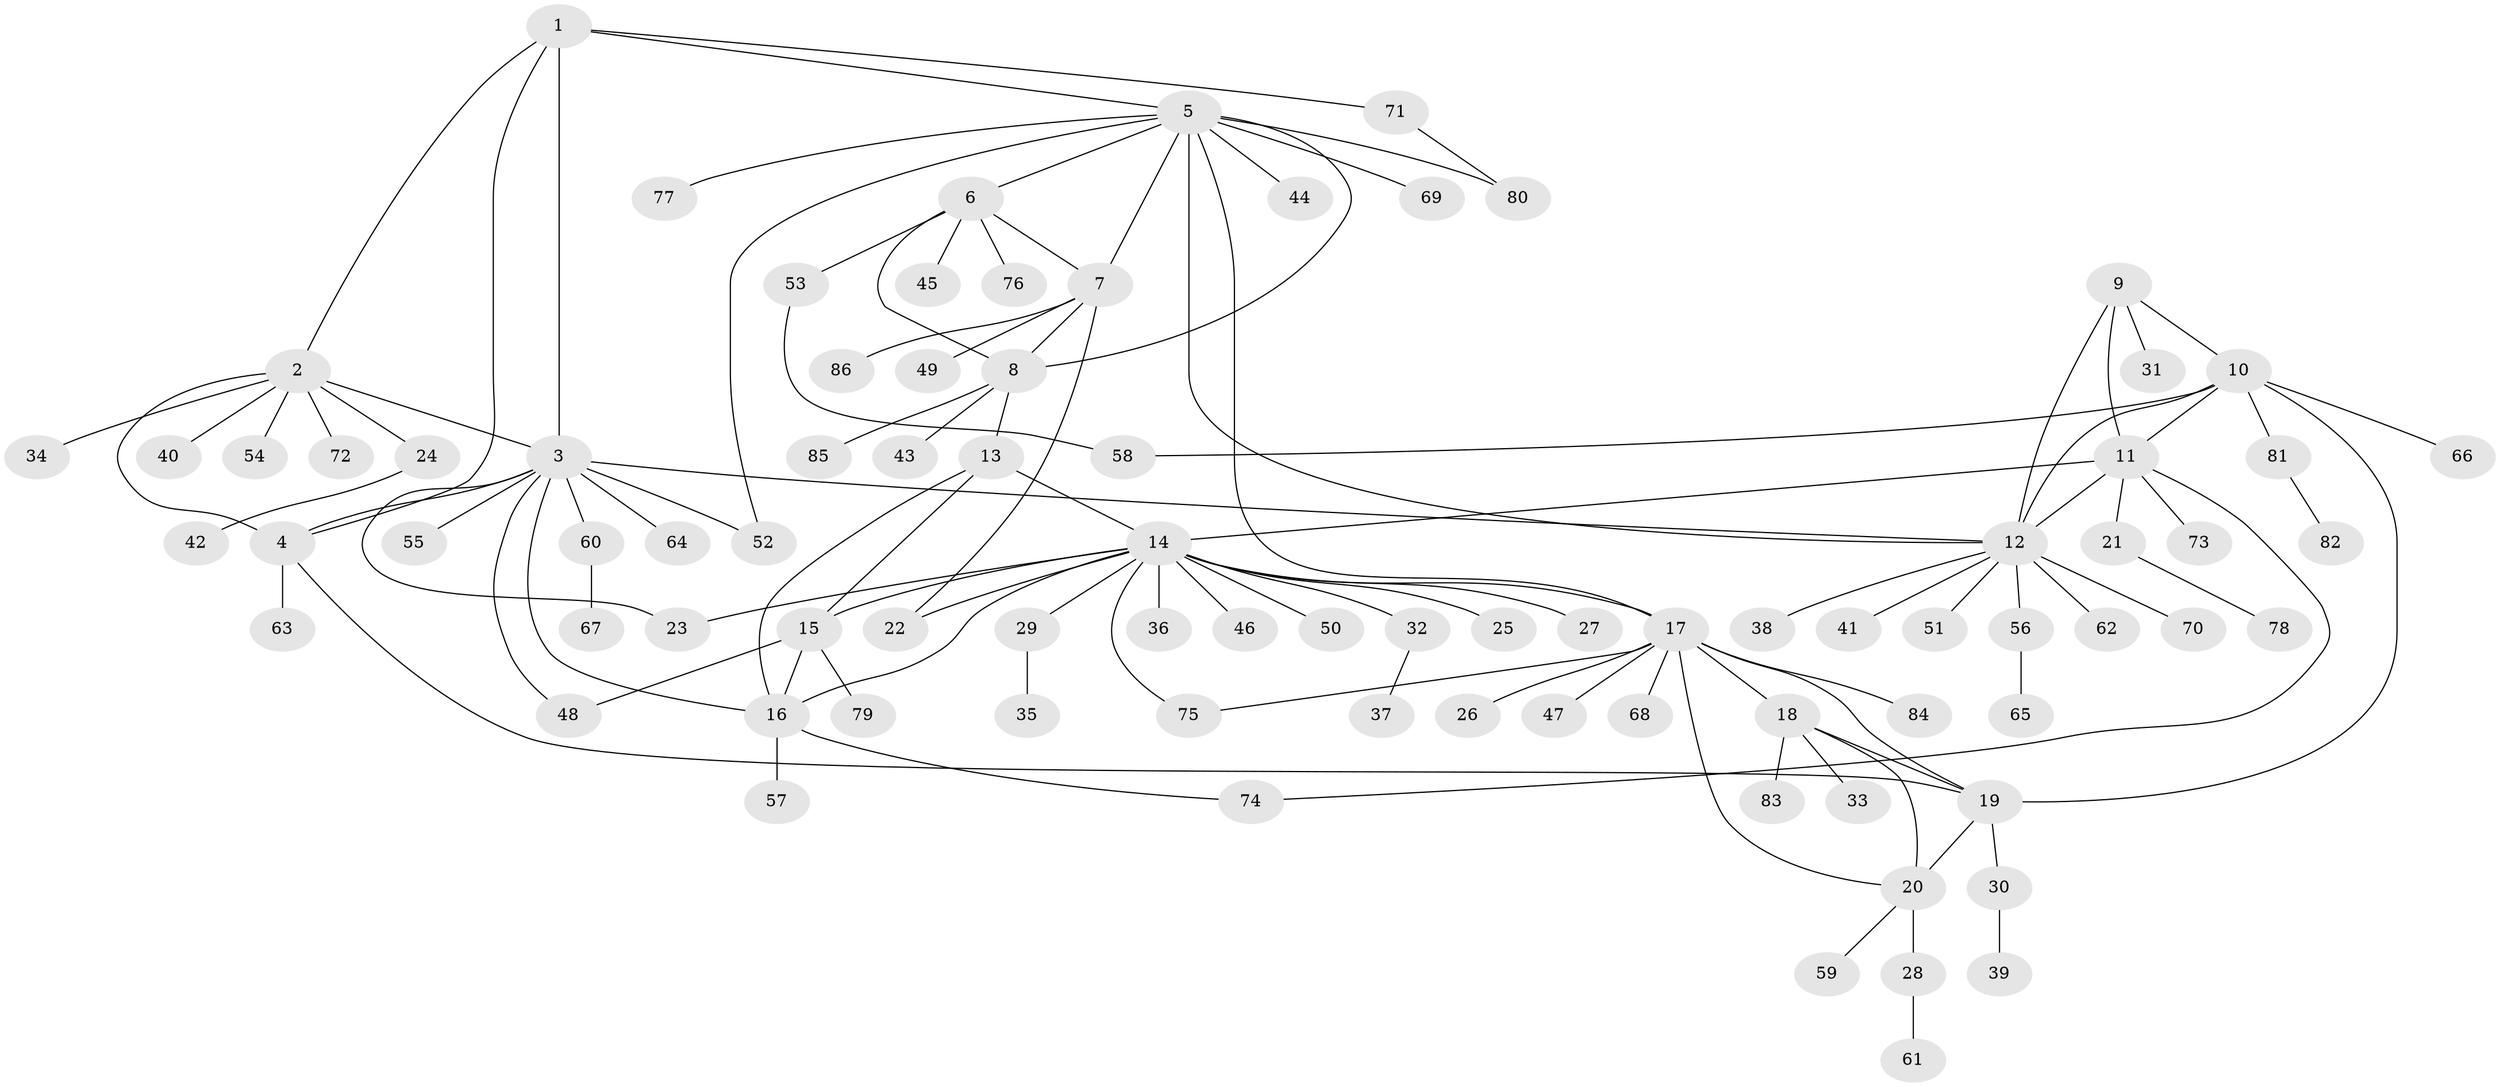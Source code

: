 // Generated by graph-tools (version 1.1) at 2025/15/03/09/25 04:15:45]
// undirected, 86 vertices, 114 edges
graph export_dot {
graph [start="1"]
  node [color=gray90,style=filled];
  1;
  2;
  3;
  4;
  5;
  6;
  7;
  8;
  9;
  10;
  11;
  12;
  13;
  14;
  15;
  16;
  17;
  18;
  19;
  20;
  21;
  22;
  23;
  24;
  25;
  26;
  27;
  28;
  29;
  30;
  31;
  32;
  33;
  34;
  35;
  36;
  37;
  38;
  39;
  40;
  41;
  42;
  43;
  44;
  45;
  46;
  47;
  48;
  49;
  50;
  51;
  52;
  53;
  54;
  55;
  56;
  57;
  58;
  59;
  60;
  61;
  62;
  63;
  64;
  65;
  66;
  67;
  68;
  69;
  70;
  71;
  72;
  73;
  74;
  75;
  76;
  77;
  78;
  79;
  80;
  81;
  82;
  83;
  84;
  85;
  86;
  1 -- 2;
  1 -- 3;
  1 -- 4;
  1 -- 5;
  1 -- 71;
  2 -- 3;
  2 -- 4;
  2 -- 24;
  2 -- 34;
  2 -- 40;
  2 -- 54;
  2 -- 72;
  3 -- 4;
  3 -- 12;
  3 -- 16;
  3 -- 23;
  3 -- 48;
  3 -- 52;
  3 -- 55;
  3 -- 60;
  3 -- 64;
  4 -- 19;
  4 -- 63;
  5 -- 6;
  5 -- 7;
  5 -- 8;
  5 -- 12;
  5 -- 17;
  5 -- 44;
  5 -- 52;
  5 -- 69;
  5 -- 77;
  5 -- 80;
  6 -- 7;
  6 -- 8;
  6 -- 45;
  6 -- 53;
  6 -- 76;
  7 -- 8;
  7 -- 22;
  7 -- 49;
  7 -- 86;
  8 -- 13;
  8 -- 43;
  8 -- 85;
  9 -- 10;
  9 -- 11;
  9 -- 12;
  9 -- 31;
  10 -- 11;
  10 -- 12;
  10 -- 19;
  10 -- 58;
  10 -- 66;
  10 -- 81;
  11 -- 12;
  11 -- 14;
  11 -- 21;
  11 -- 73;
  11 -- 74;
  12 -- 38;
  12 -- 41;
  12 -- 51;
  12 -- 56;
  12 -- 62;
  12 -- 70;
  13 -- 14;
  13 -- 15;
  13 -- 16;
  14 -- 15;
  14 -- 16;
  14 -- 17;
  14 -- 22;
  14 -- 23;
  14 -- 25;
  14 -- 27;
  14 -- 29;
  14 -- 32;
  14 -- 36;
  14 -- 46;
  14 -- 50;
  14 -- 75;
  15 -- 16;
  15 -- 48;
  15 -- 79;
  16 -- 57;
  16 -- 74;
  17 -- 18;
  17 -- 19;
  17 -- 20;
  17 -- 26;
  17 -- 47;
  17 -- 68;
  17 -- 75;
  17 -- 84;
  18 -- 19;
  18 -- 20;
  18 -- 33;
  18 -- 83;
  19 -- 20;
  19 -- 30;
  20 -- 28;
  20 -- 59;
  21 -- 78;
  24 -- 42;
  28 -- 61;
  29 -- 35;
  30 -- 39;
  32 -- 37;
  53 -- 58;
  56 -- 65;
  60 -- 67;
  71 -- 80;
  81 -- 82;
}
